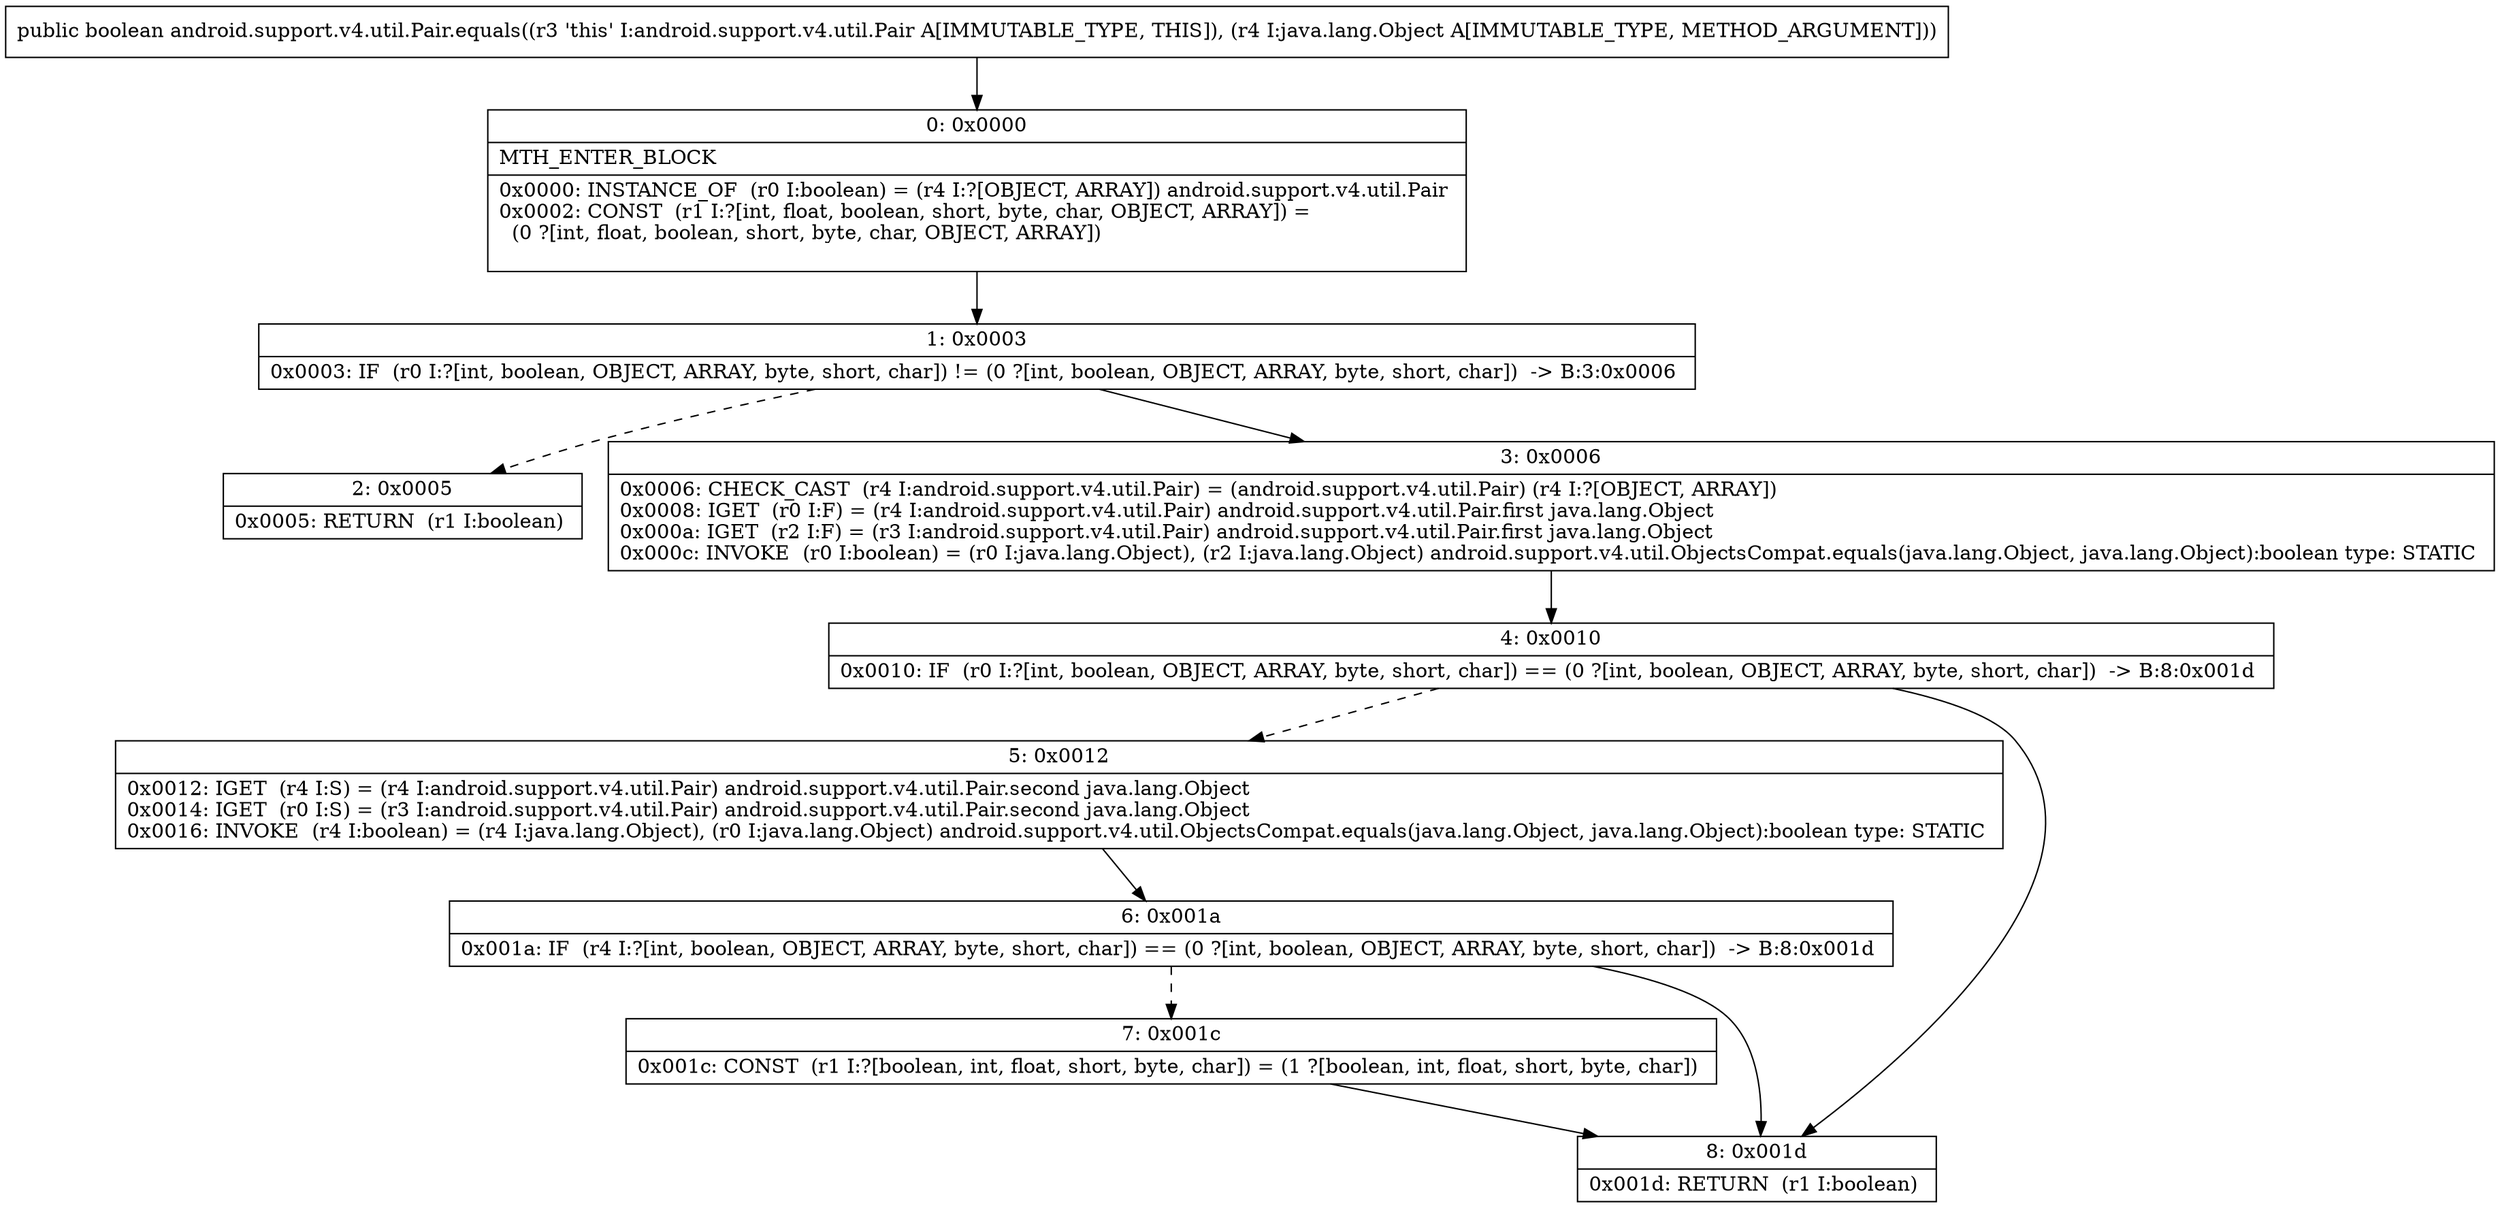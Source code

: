 digraph "CFG forandroid.support.v4.util.Pair.equals(Ljava\/lang\/Object;)Z" {
Node_0 [shape=record,label="{0\:\ 0x0000|MTH_ENTER_BLOCK\l|0x0000: INSTANCE_OF  (r0 I:boolean) = (r4 I:?[OBJECT, ARRAY]) android.support.v4.util.Pair \l0x0002: CONST  (r1 I:?[int, float, boolean, short, byte, char, OBJECT, ARRAY]) = \l  (0 ?[int, float, boolean, short, byte, char, OBJECT, ARRAY])\l \l}"];
Node_1 [shape=record,label="{1\:\ 0x0003|0x0003: IF  (r0 I:?[int, boolean, OBJECT, ARRAY, byte, short, char]) != (0 ?[int, boolean, OBJECT, ARRAY, byte, short, char])  \-\> B:3:0x0006 \l}"];
Node_2 [shape=record,label="{2\:\ 0x0005|0x0005: RETURN  (r1 I:boolean) \l}"];
Node_3 [shape=record,label="{3\:\ 0x0006|0x0006: CHECK_CAST  (r4 I:android.support.v4.util.Pair) = (android.support.v4.util.Pair) (r4 I:?[OBJECT, ARRAY]) \l0x0008: IGET  (r0 I:F) = (r4 I:android.support.v4.util.Pair) android.support.v4.util.Pair.first java.lang.Object \l0x000a: IGET  (r2 I:F) = (r3 I:android.support.v4.util.Pair) android.support.v4.util.Pair.first java.lang.Object \l0x000c: INVOKE  (r0 I:boolean) = (r0 I:java.lang.Object), (r2 I:java.lang.Object) android.support.v4.util.ObjectsCompat.equals(java.lang.Object, java.lang.Object):boolean type: STATIC \l}"];
Node_4 [shape=record,label="{4\:\ 0x0010|0x0010: IF  (r0 I:?[int, boolean, OBJECT, ARRAY, byte, short, char]) == (0 ?[int, boolean, OBJECT, ARRAY, byte, short, char])  \-\> B:8:0x001d \l}"];
Node_5 [shape=record,label="{5\:\ 0x0012|0x0012: IGET  (r4 I:S) = (r4 I:android.support.v4.util.Pair) android.support.v4.util.Pair.second java.lang.Object \l0x0014: IGET  (r0 I:S) = (r3 I:android.support.v4.util.Pair) android.support.v4.util.Pair.second java.lang.Object \l0x0016: INVOKE  (r4 I:boolean) = (r4 I:java.lang.Object), (r0 I:java.lang.Object) android.support.v4.util.ObjectsCompat.equals(java.lang.Object, java.lang.Object):boolean type: STATIC \l}"];
Node_6 [shape=record,label="{6\:\ 0x001a|0x001a: IF  (r4 I:?[int, boolean, OBJECT, ARRAY, byte, short, char]) == (0 ?[int, boolean, OBJECT, ARRAY, byte, short, char])  \-\> B:8:0x001d \l}"];
Node_7 [shape=record,label="{7\:\ 0x001c|0x001c: CONST  (r1 I:?[boolean, int, float, short, byte, char]) = (1 ?[boolean, int, float, short, byte, char]) \l}"];
Node_8 [shape=record,label="{8\:\ 0x001d|0x001d: RETURN  (r1 I:boolean) \l}"];
MethodNode[shape=record,label="{public boolean android.support.v4.util.Pair.equals((r3 'this' I:android.support.v4.util.Pair A[IMMUTABLE_TYPE, THIS]), (r4 I:java.lang.Object A[IMMUTABLE_TYPE, METHOD_ARGUMENT])) }"];
MethodNode -> Node_0;
Node_0 -> Node_1;
Node_1 -> Node_2[style=dashed];
Node_1 -> Node_3;
Node_3 -> Node_4;
Node_4 -> Node_5[style=dashed];
Node_4 -> Node_8;
Node_5 -> Node_6;
Node_6 -> Node_7[style=dashed];
Node_6 -> Node_8;
Node_7 -> Node_8;
}

